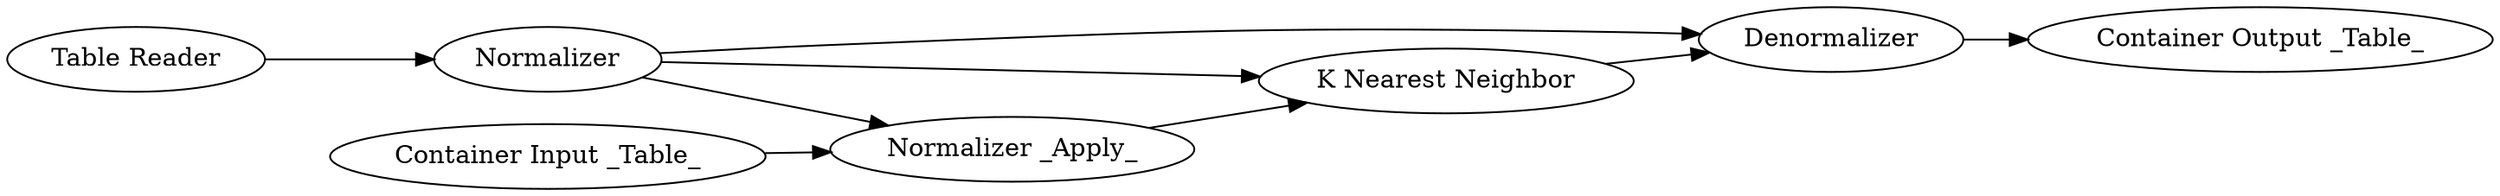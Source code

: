 digraph {
	16 -> 15
	5 -> 16
	12 -> 5
	11 -> 16
	11 -> 5
	11 -> 12
	13 -> 12
	8 -> 11
	5 [label="K Nearest Neighbor"]
	16 [label=Denormalizer]
	13 [label="Container Input _Table_"]
	11 [label=Normalizer]
	8 [label="Table Reader"]
	15 [label="Container Output _Table_"]
	12 [label="Normalizer _Apply_"]
	rankdir=LR
}

